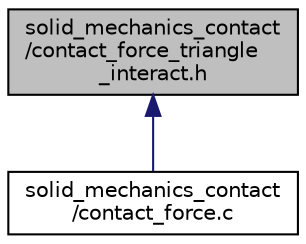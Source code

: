 digraph "solid_mechanics_contact/contact_force_triangle_interact.h"
{
 // LATEX_PDF_SIZE
  edge [fontname="Helvetica",fontsize="10",labelfontname="Helvetica",labelfontsize="10"];
  node [fontname="Helvetica",fontsize="10",shape=record];
  Node1 [label="solid_mechanics_contact\l/contact_force_triangle\l_interact.h",height=0.2,width=0.4,color="black", fillcolor="grey75", style="filled", fontcolor="black",tooltip=" "];
  Node1 -> Node2 [dir="back",color="midnightblue",fontsize="10",style="solid"];
  Node2 [label="solid_mechanics_contact\l/contact_force.c",height=0.2,width=0.4,color="black", fillcolor="white", style="filled",URL="$contact__force_8c.html",tooltip=" "];
}
